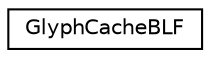 digraph G
{
  edge [fontname="Helvetica",fontsize="10",labelfontname="Helvetica",labelfontsize="10"];
  node [fontname="Helvetica",fontsize="10",shape=record];
  rankdir=LR;
  Node1 [label="GlyphCacheBLF",height=0.2,width=0.4,color="black", fillcolor="white", style="filled",URL="$d2/d46/structGlyphCacheBLF.html"];
}
